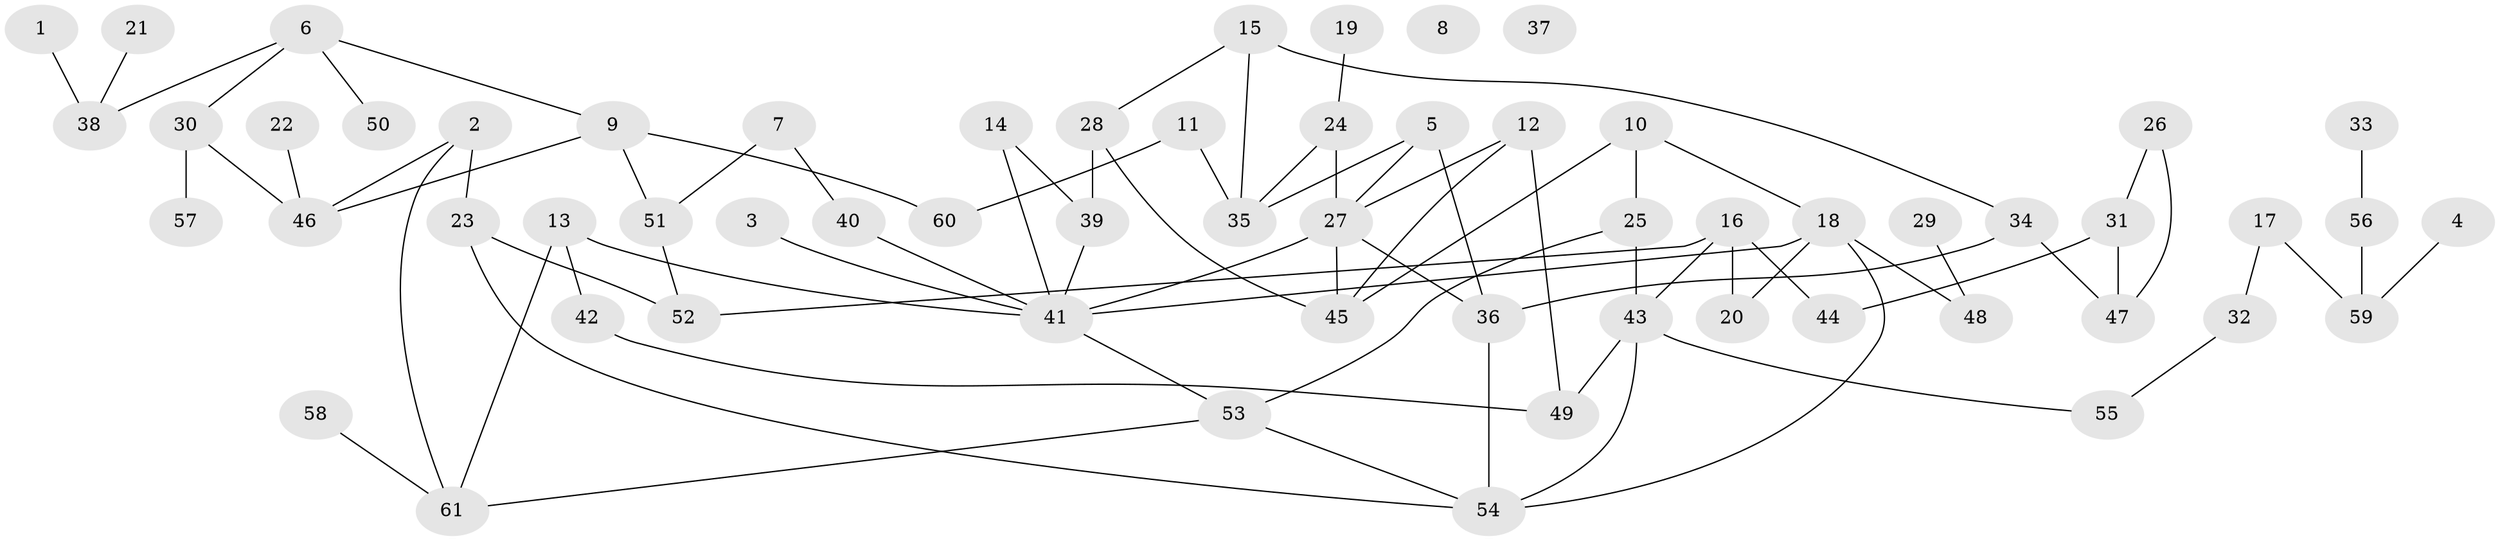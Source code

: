 // Generated by graph-tools (version 1.1) at 2025/12/03/09/25 04:12:56]
// undirected, 61 vertices, 82 edges
graph export_dot {
graph [start="1"]
  node [color=gray90,style=filled];
  1;
  2;
  3;
  4;
  5;
  6;
  7;
  8;
  9;
  10;
  11;
  12;
  13;
  14;
  15;
  16;
  17;
  18;
  19;
  20;
  21;
  22;
  23;
  24;
  25;
  26;
  27;
  28;
  29;
  30;
  31;
  32;
  33;
  34;
  35;
  36;
  37;
  38;
  39;
  40;
  41;
  42;
  43;
  44;
  45;
  46;
  47;
  48;
  49;
  50;
  51;
  52;
  53;
  54;
  55;
  56;
  57;
  58;
  59;
  60;
  61;
  1 -- 38;
  2 -- 23;
  2 -- 46;
  2 -- 61;
  3 -- 41;
  4 -- 59;
  5 -- 27;
  5 -- 35;
  5 -- 36;
  6 -- 9;
  6 -- 30;
  6 -- 38;
  6 -- 50;
  7 -- 40;
  7 -- 51;
  9 -- 46;
  9 -- 51;
  9 -- 60;
  10 -- 18;
  10 -- 25;
  10 -- 45;
  11 -- 35;
  11 -- 60;
  12 -- 27;
  12 -- 45;
  12 -- 49;
  13 -- 41;
  13 -- 42;
  13 -- 61;
  14 -- 39;
  14 -- 41;
  15 -- 28;
  15 -- 34;
  15 -- 35;
  16 -- 20;
  16 -- 43;
  16 -- 44;
  16 -- 52;
  17 -- 32;
  17 -- 59;
  18 -- 20;
  18 -- 41;
  18 -- 48;
  18 -- 54;
  19 -- 24;
  21 -- 38;
  22 -- 46;
  23 -- 52;
  23 -- 54;
  24 -- 27;
  24 -- 35;
  25 -- 43;
  25 -- 53;
  26 -- 31;
  26 -- 47;
  27 -- 36;
  27 -- 41;
  27 -- 45;
  28 -- 39;
  28 -- 45;
  29 -- 48;
  30 -- 46;
  30 -- 57;
  31 -- 44;
  31 -- 47;
  32 -- 55;
  33 -- 56;
  34 -- 36;
  34 -- 47;
  36 -- 54;
  39 -- 41;
  40 -- 41;
  41 -- 53;
  42 -- 49;
  43 -- 49;
  43 -- 54;
  43 -- 55;
  51 -- 52;
  53 -- 54;
  53 -- 61;
  56 -- 59;
  58 -- 61;
}
